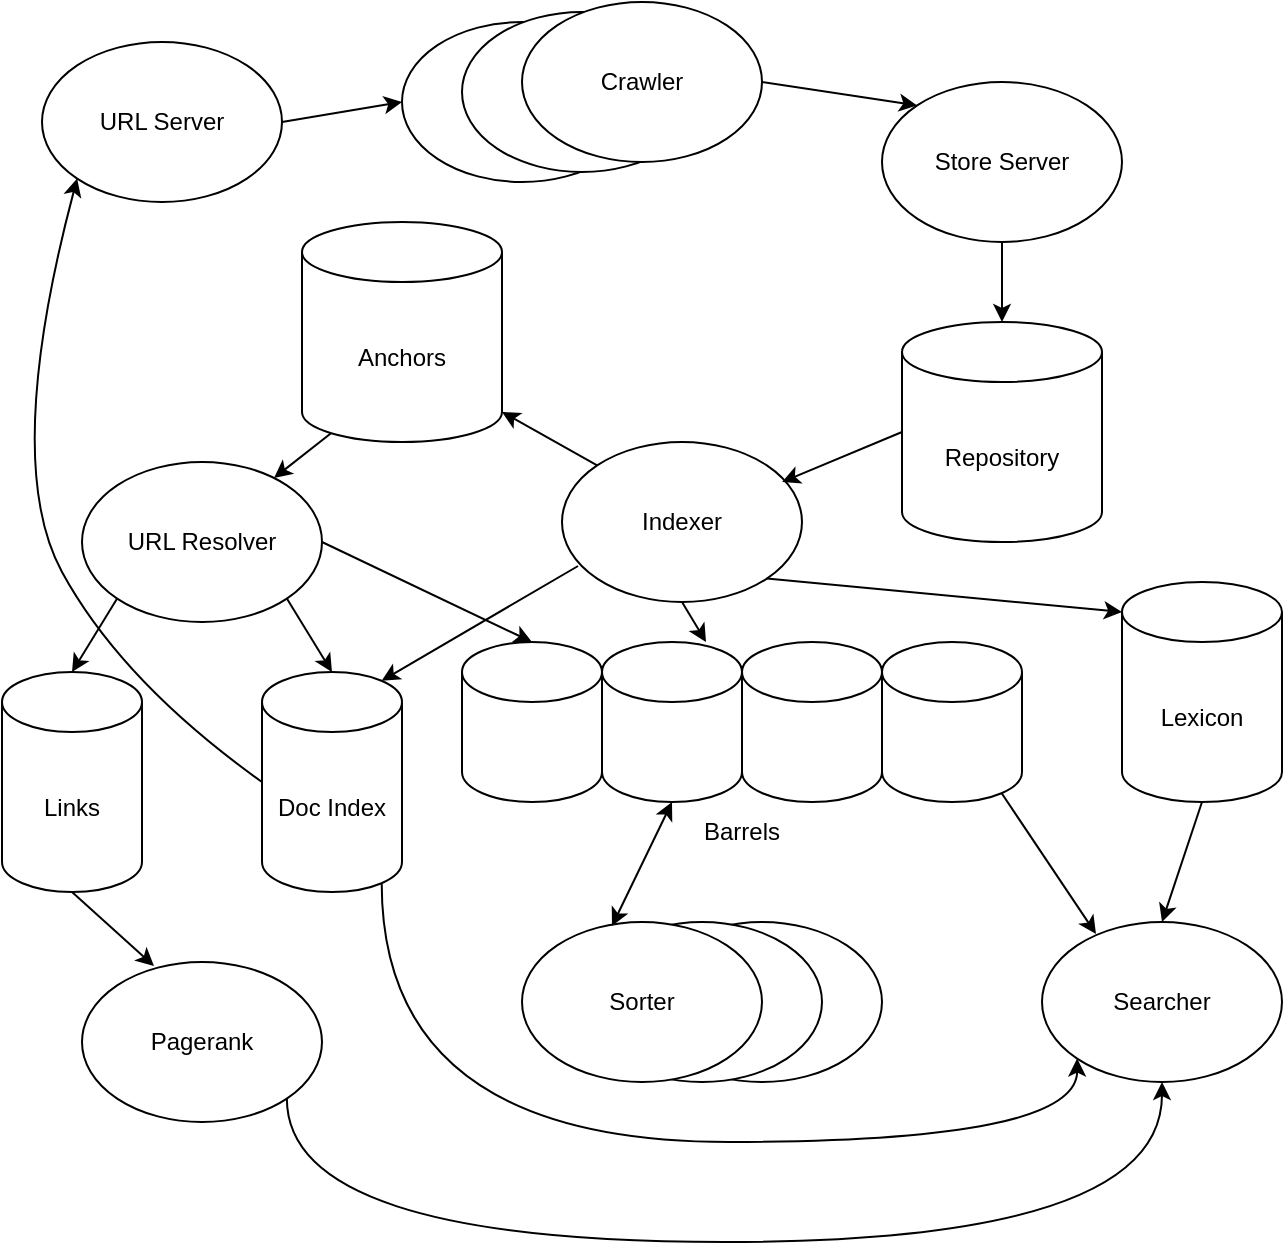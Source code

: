 <mxfile version="23.1.5" type="device">
  <diagram name="Страница — 1" id="HAEFzcsdd3t3F0blb63r">
    <mxGraphModel dx="787" dy="828" grid="1" gridSize="10" guides="1" tooltips="1" connect="1" arrows="1" fold="1" page="1" pageScale="1" pageWidth="827" pageHeight="1169" math="0" shadow="0">
      <root>
        <mxCell id="0" />
        <mxCell id="1" parent="0" />
        <mxCell id="ibyx7go6UJ-eTymiOg-r-1" value="URL Server" style="ellipse;whiteSpace=wrap;html=1;" vertex="1" parent="1">
          <mxGeometry x="150" y="160" width="120" height="80" as="geometry" />
        </mxCell>
        <mxCell id="ibyx7go6UJ-eTymiOg-r-4" value="Crawler" style="ellipse;whiteSpace=wrap;html=1;" vertex="1" parent="1">
          <mxGeometry x="330" y="150" width="120" height="80" as="geometry" />
        </mxCell>
        <mxCell id="ibyx7go6UJ-eTymiOg-r-5" value="URL Resolver" style="ellipse;whiteSpace=wrap;html=1;" vertex="1" parent="1">
          <mxGeometry x="170" y="370" width="120" height="80" as="geometry" />
        </mxCell>
        <mxCell id="ibyx7go6UJ-eTymiOg-r-6" value="Store Server" style="ellipse;whiteSpace=wrap;html=1;" vertex="1" parent="1">
          <mxGeometry x="570" y="180" width="120" height="80" as="geometry" />
        </mxCell>
        <mxCell id="ibyx7go6UJ-eTymiOg-r-7" value="Indexer" style="ellipse;whiteSpace=wrap;html=1;" vertex="1" parent="1">
          <mxGeometry x="410" y="360" width="120" height="80" as="geometry" />
        </mxCell>
        <mxCell id="ibyx7go6UJ-eTymiOg-r-9" value="Anchors" style="shape=cylinder3;whiteSpace=wrap;html=1;boundedLbl=1;backgroundOutline=1;size=15;" vertex="1" parent="1">
          <mxGeometry x="280" y="250" width="100" height="110" as="geometry" />
        </mxCell>
        <mxCell id="ibyx7go6UJ-eTymiOg-r-10" value="Repository" style="shape=cylinder3;whiteSpace=wrap;html=1;boundedLbl=1;backgroundOutline=1;size=15;" vertex="1" parent="1">
          <mxGeometry x="580" y="300" width="100" height="110" as="geometry" />
        </mxCell>
        <mxCell id="ibyx7go6UJ-eTymiOg-r-11" value="Links" style="shape=cylinder3;whiteSpace=wrap;html=1;boundedLbl=1;backgroundOutline=1;size=15;" vertex="1" parent="1">
          <mxGeometry x="130" y="475" width="70" height="110" as="geometry" />
        </mxCell>
        <mxCell id="ibyx7go6UJ-eTymiOg-r-12" value="Doc Index" style="shape=cylinder3;whiteSpace=wrap;html=1;boundedLbl=1;backgroundOutline=1;size=15;" vertex="1" parent="1">
          <mxGeometry x="260" y="475" width="70" height="110" as="geometry" />
        </mxCell>
        <mxCell id="ibyx7go6UJ-eTymiOg-r-14" value="Pagerank" style="ellipse;whiteSpace=wrap;html=1;" vertex="1" parent="1">
          <mxGeometry x="170" y="620" width="120" height="80" as="geometry" />
        </mxCell>
        <mxCell id="ibyx7go6UJ-eTymiOg-r-3" value="" style="ellipse;whiteSpace=wrap;html=1;" vertex="1" parent="1">
          <mxGeometry x="360" y="145" width="120" height="80" as="geometry" />
        </mxCell>
        <mxCell id="ibyx7go6UJ-eTymiOg-r-2" value="Crawler" style="ellipse;whiteSpace=wrap;html=1;" vertex="1" parent="1">
          <mxGeometry x="390" y="140" width="120" height="80" as="geometry" />
        </mxCell>
        <mxCell id="ibyx7go6UJ-eTymiOg-r-19" value="" style="ellipse;whiteSpace=wrap;html=1;" vertex="1" parent="1">
          <mxGeometry x="450" y="600" width="120" height="80" as="geometry" />
        </mxCell>
        <mxCell id="ibyx7go6UJ-eTymiOg-r-18" value="" style="ellipse;whiteSpace=wrap;html=1;" vertex="1" parent="1">
          <mxGeometry x="420" y="600" width="120" height="80" as="geometry" />
        </mxCell>
        <mxCell id="ibyx7go6UJ-eTymiOg-r-17" value="Sorter" style="ellipse;whiteSpace=wrap;html=1;" vertex="1" parent="1">
          <mxGeometry x="390" y="600" width="120" height="80" as="geometry" />
        </mxCell>
        <mxCell id="ibyx7go6UJ-eTymiOg-r-20" value="Lexicon" style="shape=cylinder3;whiteSpace=wrap;html=1;boundedLbl=1;backgroundOutline=1;size=15;" vertex="1" parent="1">
          <mxGeometry x="690" y="430" width="80" height="110" as="geometry" />
        </mxCell>
        <mxCell id="ibyx7go6UJ-eTymiOg-r-21" value="Searcher" style="ellipse;whiteSpace=wrap;html=1;" vertex="1" parent="1">
          <mxGeometry x="650" y="600" width="120" height="80" as="geometry" />
        </mxCell>
        <mxCell id="ibyx7go6UJ-eTymiOg-r-22" value="" style="shape=cylinder3;whiteSpace=wrap;html=1;boundedLbl=1;backgroundOutline=1;size=15;" vertex="1" parent="1">
          <mxGeometry x="360" y="460" width="70" height="80" as="geometry" />
        </mxCell>
        <mxCell id="ibyx7go6UJ-eTymiOg-r-23" value="" style="shape=cylinder3;whiteSpace=wrap;html=1;boundedLbl=1;backgroundOutline=1;size=15;" vertex="1" parent="1">
          <mxGeometry x="430" y="460" width="70" height="80" as="geometry" />
        </mxCell>
        <mxCell id="ibyx7go6UJ-eTymiOg-r-24" value="" style="shape=cylinder3;whiteSpace=wrap;html=1;boundedLbl=1;backgroundOutline=1;size=15;" vertex="1" parent="1">
          <mxGeometry x="500" y="460" width="70" height="80" as="geometry" />
        </mxCell>
        <mxCell id="ibyx7go6UJ-eTymiOg-r-25" value="" style="shape=cylinder3;whiteSpace=wrap;html=1;boundedLbl=1;backgroundOutline=1;size=15;" vertex="1" parent="1">
          <mxGeometry x="570" y="460" width="70" height="80" as="geometry" />
        </mxCell>
        <mxCell id="ibyx7go6UJ-eTymiOg-r-26" value="Barrels" style="text;html=1;align=center;verticalAlign=middle;whiteSpace=wrap;rounded=0;" vertex="1" parent="1">
          <mxGeometry x="470" y="540" width="60" height="30" as="geometry" />
        </mxCell>
        <mxCell id="ibyx7go6UJ-eTymiOg-r-47" value="" style="endArrow=classic;startArrow=classic;html=1;rounded=0;entryX=0.5;entryY=1;entryDx=0;entryDy=0;entryPerimeter=0;exitX=0.375;exitY=0.025;exitDx=0;exitDy=0;exitPerimeter=0;" edge="1" parent="1" source="ibyx7go6UJ-eTymiOg-r-17" target="ibyx7go6UJ-eTymiOg-r-23">
          <mxGeometry width="50" height="50" relative="1" as="geometry">
            <mxPoint x="465" y="600" as="sourcePoint" />
            <mxPoint x="510" y="780" as="targetPoint" />
          </mxGeometry>
        </mxCell>
        <mxCell id="ibyx7go6UJ-eTymiOg-r-48" value="" style="endArrow=classic;html=1;rounded=0;exitX=0;exitY=0;exitDx=0;exitDy=0;entryX=1;entryY=1;entryDx=0;entryDy=-15;entryPerimeter=0;" edge="1" parent="1" source="ibyx7go6UJ-eTymiOg-r-7" target="ibyx7go6UJ-eTymiOg-r-9">
          <mxGeometry width="50" height="50" relative="1" as="geometry">
            <mxPoint x="490" y="330" as="sourcePoint" />
            <mxPoint x="540" y="280" as="targetPoint" />
          </mxGeometry>
        </mxCell>
        <mxCell id="ibyx7go6UJ-eTymiOg-r-49" value="" style="endArrow=classic;html=1;rounded=0;exitX=0.145;exitY=1;exitDx=0;exitDy=-4.35;exitPerimeter=0;entryX=0.8;entryY=0.1;entryDx=0;entryDy=0;entryPerimeter=0;" edge="1" parent="1" source="ibyx7go6UJ-eTymiOg-r-9" target="ibyx7go6UJ-eTymiOg-r-5">
          <mxGeometry width="50" height="50" relative="1" as="geometry">
            <mxPoint x="480" y="330" as="sourcePoint" />
            <mxPoint x="530" y="280" as="targetPoint" />
          </mxGeometry>
        </mxCell>
        <mxCell id="ibyx7go6UJ-eTymiOg-r-50" value="" style="endArrow=classic;html=1;rounded=0;exitX=0;exitY=1;exitDx=0;exitDy=0;entryX=0.5;entryY=0;entryDx=0;entryDy=0;entryPerimeter=0;" edge="1" parent="1" source="ibyx7go6UJ-eTymiOg-r-5" target="ibyx7go6UJ-eTymiOg-r-11">
          <mxGeometry width="50" height="50" relative="1" as="geometry">
            <mxPoint x="410" y="780" as="sourcePoint" />
            <mxPoint x="460" y="730" as="targetPoint" />
          </mxGeometry>
        </mxCell>
        <mxCell id="ibyx7go6UJ-eTymiOg-r-51" value="" style="endArrow=classic;html=1;rounded=0;exitX=1;exitY=1;exitDx=0;exitDy=0;entryX=0.5;entryY=0;entryDx=0;entryDy=0;entryPerimeter=0;" edge="1" parent="1" source="ibyx7go6UJ-eTymiOg-r-5" target="ibyx7go6UJ-eTymiOg-r-12">
          <mxGeometry width="50" height="50" relative="1" as="geometry">
            <mxPoint x="360" y="800" as="sourcePoint" />
            <mxPoint x="410" y="750" as="targetPoint" />
          </mxGeometry>
        </mxCell>
        <mxCell id="ibyx7go6UJ-eTymiOg-r-52" value="" style="endArrow=classic;html=1;rounded=0;exitX=1;exitY=0.5;exitDx=0;exitDy=0;entryX=0.5;entryY=0;entryDx=0;entryDy=0;entryPerimeter=0;" edge="1" parent="1" source="ibyx7go6UJ-eTymiOg-r-5" target="ibyx7go6UJ-eTymiOg-r-22">
          <mxGeometry width="50" height="50" relative="1" as="geometry">
            <mxPoint x="440" y="860" as="sourcePoint" />
            <mxPoint x="490" y="810" as="targetPoint" />
          </mxGeometry>
        </mxCell>
        <mxCell id="ibyx7go6UJ-eTymiOg-r-53" value="" style="endArrow=classic;html=1;rounded=0;exitX=0.5;exitY=1;exitDx=0;exitDy=0;exitPerimeter=0;entryX=0.3;entryY=0.025;entryDx=0;entryDy=0;entryPerimeter=0;" edge="1" parent="1" source="ibyx7go6UJ-eTymiOg-r-11" target="ibyx7go6UJ-eTymiOg-r-14">
          <mxGeometry width="50" height="50" relative="1" as="geometry">
            <mxPoint x="380" y="810" as="sourcePoint" />
            <mxPoint x="430" y="760" as="targetPoint" />
          </mxGeometry>
        </mxCell>
        <mxCell id="ibyx7go6UJ-eTymiOg-r-54" value="" style="endArrow=classic;html=1;rounded=0;exitX=0.855;exitY=1;exitDx=0;exitDy=-4.35;exitPerimeter=0;entryX=0;entryY=1;entryDx=0;entryDy=0;edgeStyle=orthogonalEdgeStyle;curved=1;" edge="1" parent="1" source="ibyx7go6UJ-eTymiOg-r-12" target="ibyx7go6UJ-eTymiOg-r-21">
          <mxGeometry width="50" height="50" relative="1" as="geometry">
            <mxPoint x="380" y="800" as="sourcePoint" />
            <mxPoint x="430" y="750" as="targetPoint" />
            <Array as="points">
              <mxPoint x="320" y="710" />
              <mxPoint x="668" y="710" />
            </Array>
          </mxGeometry>
        </mxCell>
        <mxCell id="ibyx7go6UJ-eTymiOg-r-55" value="" style="endArrow=classic;html=1;rounded=0;exitX=1;exitY=1;exitDx=0;exitDy=0;entryX=0.5;entryY=1;entryDx=0;entryDy=0;edgeStyle=orthogonalEdgeStyle;curved=1;" edge="1" parent="1" source="ibyx7go6UJ-eTymiOg-r-14" target="ibyx7go6UJ-eTymiOg-r-21">
          <mxGeometry width="50" height="50" relative="1" as="geometry">
            <mxPoint x="310" y="810" as="sourcePoint" />
            <mxPoint x="360" y="760" as="targetPoint" />
            <Array as="points">
              <mxPoint x="272" y="760" />
              <mxPoint x="710" y="760" />
            </Array>
          </mxGeometry>
        </mxCell>
        <mxCell id="ibyx7go6UJ-eTymiOg-r-56" value="" style="endArrow=classic;html=1;rounded=0;exitX=0.5;exitY=1;exitDx=0;exitDy=0;exitPerimeter=0;entryX=0.5;entryY=0;entryDx=0;entryDy=0;" edge="1" parent="1" source="ibyx7go6UJ-eTymiOg-r-20" target="ibyx7go6UJ-eTymiOg-r-21">
          <mxGeometry width="50" height="50" relative="1" as="geometry">
            <mxPoint x="730" y="830" as="sourcePoint" />
            <mxPoint x="780" y="780" as="targetPoint" />
          </mxGeometry>
        </mxCell>
        <mxCell id="ibyx7go6UJ-eTymiOg-r-57" value="" style="endArrow=classic;html=1;rounded=0;exitX=0.855;exitY=1;exitDx=0;exitDy=-4.35;exitPerimeter=0;entryX=0.225;entryY=0.075;entryDx=0;entryDy=0;entryPerimeter=0;" edge="1" parent="1" source="ibyx7go6UJ-eTymiOg-r-25" target="ibyx7go6UJ-eTymiOg-r-21">
          <mxGeometry width="50" height="50" relative="1" as="geometry">
            <mxPoint x="760" y="810" as="sourcePoint" />
            <mxPoint x="810" y="760" as="targetPoint" />
          </mxGeometry>
        </mxCell>
        <mxCell id="ibyx7go6UJ-eTymiOg-r-58" value="" style="endArrow=classic;html=1;rounded=0;exitX=1;exitY=1;exitDx=0;exitDy=0;entryX=0;entryY=0;entryDx=0;entryDy=15;entryPerimeter=0;" edge="1" parent="1" source="ibyx7go6UJ-eTymiOg-r-7" target="ibyx7go6UJ-eTymiOg-r-20">
          <mxGeometry width="50" height="50" relative="1" as="geometry">
            <mxPoint x="550" y="850" as="sourcePoint" />
            <mxPoint x="600" y="800" as="targetPoint" />
          </mxGeometry>
        </mxCell>
        <mxCell id="ibyx7go6UJ-eTymiOg-r-59" value="" style="endArrow=classic;html=1;rounded=0;exitX=0;exitY=0.5;exitDx=0;exitDy=0;exitPerimeter=0;entryX=0.917;entryY=0.25;entryDx=0;entryDy=0;entryPerimeter=0;" edge="1" parent="1" source="ibyx7go6UJ-eTymiOg-r-10" target="ibyx7go6UJ-eTymiOg-r-7">
          <mxGeometry width="50" height="50" relative="1" as="geometry">
            <mxPoint x="750" y="870" as="sourcePoint" />
            <mxPoint x="800" y="820" as="targetPoint" />
          </mxGeometry>
        </mxCell>
        <mxCell id="ibyx7go6UJ-eTymiOg-r-60" value="" style="endArrow=classic;html=1;rounded=0;exitX=0.5;exitY=1;exitDx=0;exitDy=0;entryX=0.5;entryY=0;entryDx=0;entryDy=0;entryPerimeter=0;" edge="1" parent="1" source="ibyx7go6UJ-eTymiOg-r-6" target="ibyx7go6UJ-eTymiOg-r-10">
          <mxGeometry width="50" height="50" relative="1" as="geometry">
            <mxPoint x="490" y="300" as="sourcePoint" />
            <mxPoint x="540" y="250" as="targetPoint" />
          </mxGeometry>
        </mxCell>
        <mxCell id="ibyx7go6UJ-eTymiOg-r-61" value="" style="endArrow=classic;html=1;rounded=0;exitX=1;exitY=0.5;exitDx=0;exitDy=0;entryX=0;entryY=0;entryDx=0;entryDy=0;" edge="1" parent="1" source="ibyx7go6UJ-eTymiOg-r-2" target="ibyx7go6UJ-eTymiOg-r-6">
          <mxGeometry width="50" height="50" relative="1" as="geometry">
            <mxPoint x="490" y="300" as="sourcePoint" />
            <mxPoint x="540" y="250" as="targetPoint" />
          </mxGeometry>
        </mxCell>
        <mxCell id="ibyx7go6UJ-eTymiOg-r-62" value="" style="endArrow=classic;html=1;rounded=0;exitX=1;exitY=0.5;exitDx=0;exitDy=0;entryX=0;entryY=0.5;entryDx=0;entryDy=0;" edge="1" parent="1" source="ibyx7go6UJ-eTymiOg-r-1" target="ibyx7go6UJ-eTymiOg-r-4">
          <mxGeometry width="50" height="50" relative="1" as="geometry">
            <mxPoint x="470" y="330" as="sourcePoint" />
            <mxPoint x="520" y="280" as="targetPoint" />
          </mxGeometry>
        </mxCell>
        <mxCell id="ibyx7go6UJ-eTymiOg-r-65" value="" style="endArrow=classic;html=1;rounded=0;entryX=0.855;entryY=0;entryDx=0;entryDy=4.35;entryPerimeter=0;exitX=0.067;exitY=0.775;exitDx=0;exitDy=0;exitPerimeter=0;" edge="1" parent="1" source="ibyx7go6UJ-eTymiOg-r-7" target="ibyx7go6UJ-eTymiOg-r-12">
          <mxGeometry width="50" height="50" relative="1" as="geometry">
            <mxPoint x="230" y="830" as="sourcePoint" />
            <mxPoint x="280" y="780" as="targetPoint" />
          </mxGeometry>
        </mxCell>
        <mxCell id="ibyx7go6UJ-eTymiOg-r-68" value="" style="curved=1;endArrow=classic;html=1;rounded=0;entryX=0;entryY=1;entryDx=0;entryDy=0;exitX=0;exitY=0.5;exitDx=0;exitDy=0;exitPerimeter=0;" edge="1" parent="1" source="ibyx7go6UJ-eTymiOg-r-12" target="ibyx7go6UJ-eTymiOg-r-1">
          <mxGeometry width="50" height="50" relative="1" as="geometry">
            <mxPoint x="250" y="530" as="sourcePoint" />
            <mxPoint x="70" y="320" as="targetPoint" />
            <Array as="points">
              <mxPoint x="190" y="480" />
              <mxPoint x="130" y="370" />
            </Array>
          </mxGeometry>
        </mxCell>
        <mxCell id="ibyx7go6UJ-eTymiOg-r-69" value="" style="endArrow=classic;html=1;rounded=0;exitX=0.5;exitY=1;exitDx=0;exitDy=0;entryX=0.743;entryY=0;entryDx=0;entryDy=0;entryPerimeter=0;" edge="1" parent="1" source="ibyx7go6UJ-eTymiOg-r-7" target="ibyx7go6UJ-eTymiOg-r-23">
          <mxGeometry width="50" height="50" relative="1" as="geometry">
            <mxPoint x="450" y="860" as="sourcePoint" />
            <mxPoint x="500" y="810" as="targetPoint" />
          </mxGeometry>
        </mxCell>
      </root>
    </mxGraphModel>
  </diagram>
</mxfile>
